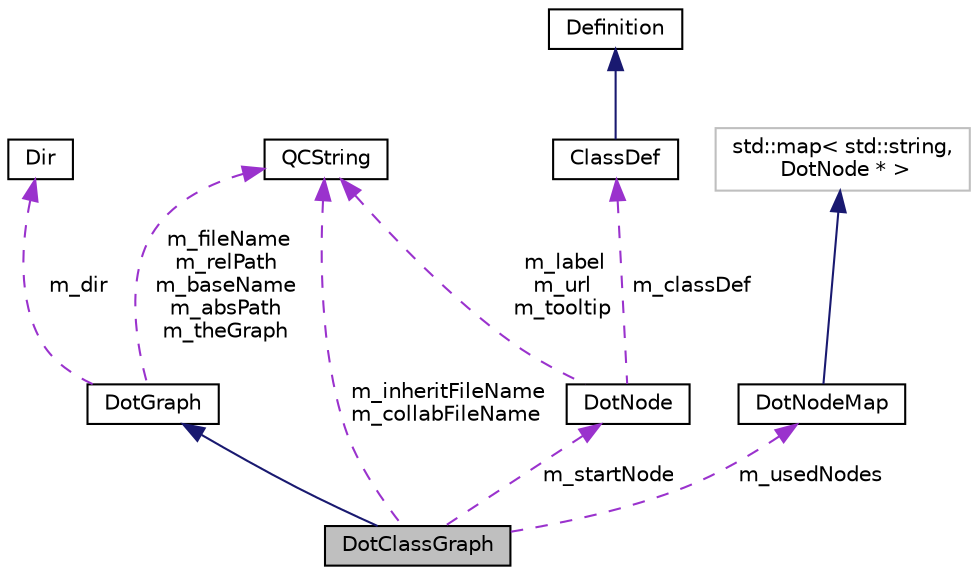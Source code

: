 digraph "DotClassGraph"
{
 // INTERACTIVE_SVG=YES
 // LATEX_PDF_SIZE
  edge [fontname="Helvetica",fontsize="10",labelfontname="Helvetica",labelfontsize="10"];
  node [fontname="Helvetica",fontsize="10",shape=record];
  Node1 [label="DotClassGraph",height=0.2,width=0.4,color="black", fillcolor="grey75", style="filled", fontcolor="black",tooltip="Representation of a class inheritance or dependency graph"];
  Node2 -> Node1 [dir="back",color="midnightblue",fontsize="10",style="solid",fontname="Helvetica"];
  Node2 [label="DotGraph",height=0.2,width=0.4,color="black", fillcolor="white", style="filled",URL="$d0/d32/class_dot_graph.html",tooltip="A dot graph"];
  Node3 -> Node2 [dir="back",color="darkorchid3",fontsize="10",style="dashed",label=" m_fileName\nm_relPath\nm_baseName\nm_absPath\nm_theGraph" ,fontname="Helvetica"];
  Node3 [label="QCString",height=0.2,width=0.4,color="black", fillcolor="white", style="filled",URL="$d9/d45/class_q_c_string.html",tooltip="This is an alternative implementation of QCString."];
  Node4 -> Node2 [dir="back",color="darkorchid3",fontsize="10",style="dashed",label=" m_dir" ,fontname="Helvetica"];
  Node4 [label="Dir",height=0.2,width=0.4,color="black", fillcolor="white", style="filled",URL="$d2/dc2/class_dir.html",tooltip="Class representing a directory in the file system"];
  Node3 -> Node1 [dir="back",color="darkorchid3",fontsize="10",style="dashed",label=" m_inheritFileName\nm_collabFileName" ,fontname="Helvetica"];
  Node5 -> Node1 [dir="back",color="darkorchid3",fontsize="10",style="dashed",label=" m_startNode" ,fontname="Helvetica"];
  Node5 [label="DotNode",height=0.2,width=0.4,color="black", fillcolor="white", style="filled",URL="$dd/d7e/class_dot_node.html",tooltip="A node in a dot graph"];
  Node3 -> Node5 [dir="back",color="darkorchid3",fontsize="10",style="dashed",label=" m_label\nm_url\nm_tooltip" ,fontname="Helvetica"];
  Node6 -> Node5 [dir="back",color="darkorchid3",fontsize="10",style="dashed",label=" m_classDef" ,fontname="Helvetica"];
  Node6 [label="ClassDef",height=0.2,width=0.4,color="black", fillcolor="white", style="filled",URL="$d1/dcf/class_class_def.html",tooltip="A abstract class representing of a compound symbol."];
  Node7 -> Node6 [dir="back",color="midnightblue",fontsize="10",style="solid",fontname="Helvetica"];
  Node7 [label="Definition",height=0.2,width=0.4,color="black", fillcolor="white", style="filled",URL="$d5/dcc/class_definition.html",tooltip="The common base class of all entity definitions found in the sources."];
  Node8 -> Node1 [dir="back",color="darkorchid3",fontsize="10",style="dashed",label=" m_usedNodes" ,fontname="Helvetica"];
  Node8 [label="DotNodeMap",height=0.2,width=0.4,color="black", fillcolor="white", style="filled",URL="$d6/dbb/class_dot_node_map.html",tooltip=" "];
  Node9 -> Node8 [dir="back",color="midnightblue",fontsize="10",style="solid",fontname="Helvetica"];
  Node9 [label="std::map\< std::string,\l DotNode * \>",height=0.2,width=0.4,color="grey75", fillcolor="white", style="filled",tooltip=" "];
}
